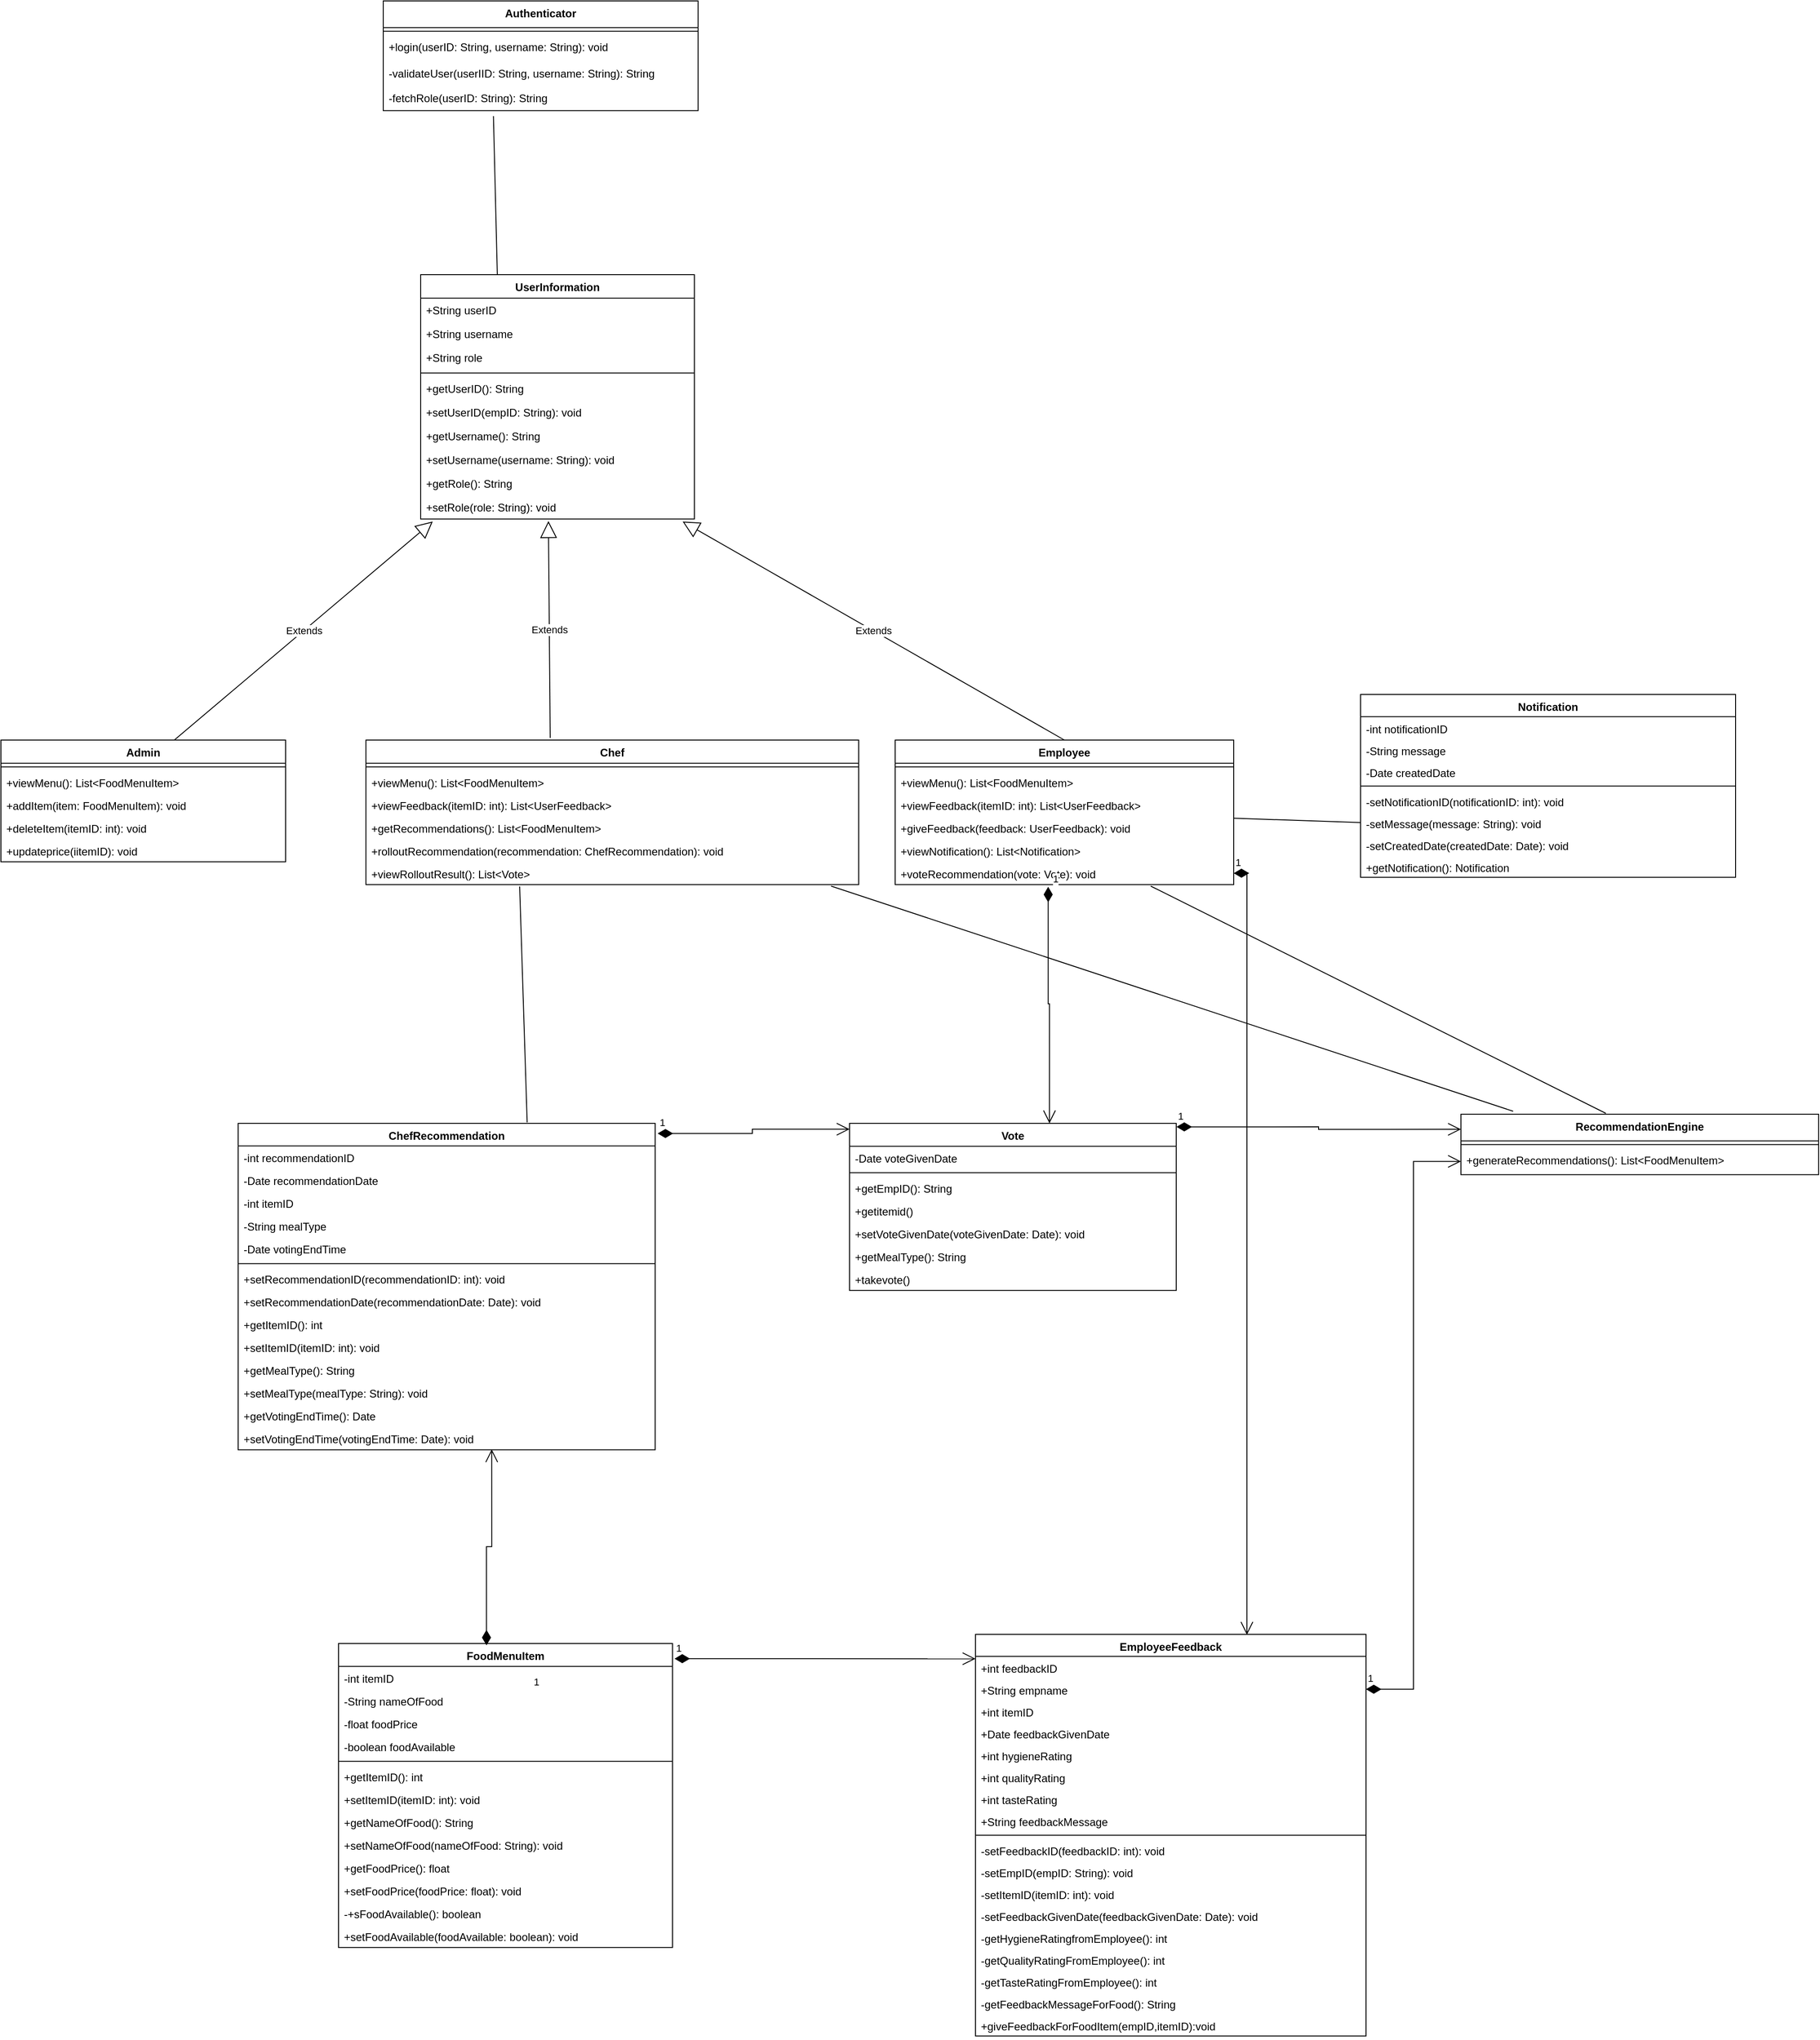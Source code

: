 <mxfile version="24.5.3" type="device">
  <diagram id="C5RBs43oDa-KdzZeNtuy" name="Page-1">
    <mxGraphModel dx="320" dy="548" grid="1" gridSize="10" guides="1" tooltips="1" connect="1" arrows="1" fold="1" page="1" pageScale="1" pageWidth="827" pageHeight="1169" math="0" shadow="0">
      <root>
        <mxCell id="WIyWlLk6GJQsqaUBKTNV-0" />
        <mxCell id="WIyWlLk6GJQsqaUBKTNV-1" parent="WIyWlLk6GJQsqaUBKTNV-0" />
        <mxCell id="cY4BxSLgCt7iq80Eg620-0" value="Authenticator" style="swimlane;fontStyle=1;align=center;verticalAlign=top;childLayout=stackLayout;horizontal=1;startSize=29.2;horizontalStack=0;resizeParent=1;resizeParentMax=0;resizeLast=0;collapsible=0;marginBottom=0;" parent="WIyWlLk6GJQsqaUBKTNV-1" vertex="1">
          <mxGeometry x="1309" y="330" width="345" height="120.2" as="geometry" />
        </mxCell>
        <mxCell id="cY4BxSLgCt7iq80Eg620-1" style="line;strokeWidth=1;fillColor=none;align=left;verticalAlign=middle;spacingTop=-1;spacingLeft=3;spacingRight=3;rotatable=0;labelPosition=right;points=[];portConstraint=eastwest;strokeColor=inherit;" parent="cY4BxSLgCt7iq80Eg620-0" vertex="1">
          <mxGeometry y="29.2" width="345" height="8" as="geometry" />
        </mxCell>
        <mxCell id="cY4BxSLgCt7iq80Eg620-2" value="+login(userID: String, username: String): void" style="text;strokeColor=none;fillColor=none;align=left;verticalAlign=top;spacingLeft=4;spacingRight=4;overflow=hidden;rotatable=0;points=[[0,0.5],[1,0.5]];portConstraint=eastwest;" parent="cY4BxSLgCt7iq80Eg620-0" vertex="1">
          <mxGeometry y="37.2" width="345" height="29" as="geometry" />
        </mxCell>
        <mxCell id="cY4BxSLgCt7iq80Eg620-5" value="-validateUser(userIID: String, username: String): String" style="text;strokeColor=none;fillColor=none;align=left;verticalAlign=top;spacingLeft=4;spacingRight=4;overflow=hidden;rotatable=0;points=[[0,0.5],[1,0.5]];portConstraint=eastwest;" parent="cY4BxSLgCt7iq80Eg620-0" vertex="1">
          <mxGeometry y="66.2" width="345" height="27" as="geometry" />
        </mxCell>
        <mxCell id="cY4BxSLgCt7iq80Eg620-6" value="-fetchRole(userID: String): String" style="text;strokeColor=none;fillColor=none;align=left;verticalAlign=top;spacingLeft=4;spacingRight=4;overflow=hidden;rotatable=0;points=[[0,0.5],[1,0.5]];portConstraint=eastwest;" parent="cY4BxSLgCt7iq80Eg620-0" vertex="1">
          <mxGeometry y="93.2" width="345" height="27" as="geometry" />
        </mxCell>
        <mxCell id="cY4BxSLgCt7iq80Eg620-7" value="UserInformation" style="swimlane;fontStyle=1;align=center;verticalAlign=top;childLayout=stackLayout;horizontal=1;startSize=25.7;horizontalStack=0;resizeParent=1;resizeParentMax=0;resizeLast=0;collapsible=0;marginBottom=0;" parent="WIyWlLk6GJQsqaUBKTNV-1" vertex="1">
          <mxGeometry x="1350" y="630" width="300" height="267.7" as="geometry" />
        </mxCell>
        <mxCell id="cY4BxSLgCt7iq80Eg620-8" value="+String userID" style="text;strokeColor=none;fillColor=none;align=left;verticalAlign=top;spacingLeft=4;spacingRight=4;overflow=hidden;rotatable=0;points=[[0,0.5],[1,0.5]];portConstraint=eastwest;" parent="cY4BxSLgCt7iq80Eg620-7" vertex="1">
          <mxGeometry y="25.7" width="300" height="26" as="geometry" />
        </mxCell>
        <mxCell id="cY4BxSLgCt7iq80Eg620-9" value="+String username" style="text;strokeColor=none;fillColor=none;align=left;verticalAlign=top;spacingLeft=4;spacingRight=4;overflow=hidden;rotatable=0;points=[[0,0.5],[1,0.5]];portConstraint=eastwest;" parent="cY4BxSLgCt7iq80Eg620-7" vertex="1">
          <mxGeometry y="51.7" width="300" height="26" as="geometry" />
        </mxCell>
        <mxCell id="cY4BxSLgCt7iq80Eg620-10" value="+String role" style="text;strokeColor=none;fillColor=none;align=left;verticalAlign=top;spacingLeft=4;spacingRight=4;overflow=hidden;rotatable=0;points=[[0,0.5],[1,0.5]];portConstraint=eastwest;" parent="cY4BxSLgCt7iq80Eg620-7" vertex="1">
          <mxGeometry y="77.7" width="300" height="26" as="geometry" />
        </mxCell>
        <mxCell id="cY4BxSLgCt7iq80Eg620-11" style="line;strokeWidth=1;fillColor=none;align=left;verticalAlign=middle;spacingTop=-1;spacingLeft=3;spacingRight=3;rotatable=0;labelPosition=right;points=[];portConstraint=eastwest;strokeColor=inherit;" parent="cY4BxSLgCt7iq80Eg620-7" vertex="1">
          <mxGeometry y="103.7" width="300" height="8" as="geometry" />
        </mxCell>
        <mxCell id="cY4BxSLgCt7iq80Eg620-12" value="+getUserID(): String" style="text;strokeColor=none;fillColor=none;align=left;verticalAlign=top;spacingLeft=4;spacingRight=4;overflow=hidden;rotatable=0;points=[[0,0.5],[1,0.5]];portConstraint=eastwest;" parent="cY4BxSLgCt7iq80Eg620-7" vertex="1">
          <mxGeometry y="111.7" width="300" height="26" as="geometry" />
        </mxCell>
        <mxCell id="cY4BxSLgCt7iq80Eg620-13" value="+setUserID(empID: String): void" style="text;strokeColor=none;fillColor=none;align=left;verticalAlign=top;spacingLeft=4;spacingRight=4;overflow=hidden;rotatable=0;points=[[0,0.5],[1,0.5]];portConstraint=eastwest;" parent="cY4BxSLgCt7iq80Eg620-7" vertex="1">
          <mxGeometry y="137.7" width="300" height="26" as="geometry" />
        </mxCell>
        <mxCell id="cY4BxSLgCt7iq80Eg620-14" value="+getUsername(): String" style="text;strokeColor=none;fillColor=none;align=left;verticalAlign=top;spacingLeft=4;spacingRight=4;overflow=hidden;rotatable=0;points=[[0,0.5],[1,0.5]];portConstraint=eastwest;" parent="cY4BxSLgCt7iq80Eg620-7" vertex="1">
          <mxGeometry y="163.7" width="300" height="26" as="geometry" />
        </mxCell>
        <mxCell id="cY4BxSLgCt7iq80Eg620-15" value="+setUsername(username: String): void" style="text;strokeColor=none;fillColor=none;align=left;verticalAlign=top;spacingLeft=4;spacingRight=4;overflow=hidden;rotatable=0;points=[[0,0.5],[1,0.5]];portConstraint=eastwest;" parent="cY4BxSLgCt7iq80Eg620-7" vertex="1">
          <mxGeometry y="189.7" width="300" height="26" as="geometry" />
        </mxCell>
        <mxCell id="cY4BxSLgCt7iq80Eg620-16" value="+getRole(): String" style="text;strokeColor=none;fillColor=none;align=left;verticalAlign=top;spacingLeft=4;spacingRight=4;overflow=hidden;rotatable=0;points=[[0,0.5],[1,0.5]];portConstraint=eastwest;" parent="cY4BxSLgCt7iq80Eg620-7" vertex="1">
          <mxGeometry y="215.7" width="300" height="26" as="geometry" />
        </mxCell>
        <mxCell id="cY4BxSLgCt7iq80Eg620-17" value="+setRole(role: String): void" style="text;strokeColor=none;fillColor=none;align=left;verticalAlign=top;spacingLeft=4;spacingRight=4;overflow=hidden;rotatable=0;points=[[0,0.5],[1,0.5]];portConstraint=eastwest;" parent="cY4BxSLgCt7iq80Eg620-7" vertex="1">
          <mxGeometry y="241.7" width="300" height="26" as="geometry" />
        </mxCell>
        <mxCell id="cY4BxSLgCt7iq80Eg620-18" value="Admin" style="swimlane;fontStyle=1;align=center;verticalAlign=top;childLayout=stackLayout;horizontal=1;startSize=25.385;horizontalStack=0;resizeParent=1;resizeParentMax=0;resizeLast=0;collapsible=0;marginBottom=0;" parent="WIyWlLk6GJQsqaUBKTNV-1" vertex="1">
          <mxGeometry x="890" y="1140" width="312" height="133.385" as="geometry" />
        </mxCell>
        <mxCell id="cY4BxSLgCt7iq80Eg620-19" style="line;strokeWidth=1;fillColor=none;align=left;verticalAlign=middle;spacingTop=-1;spacingLeft=3;spacingRight=3;rotatable=0;labelPosition=right;points=[];portConstraint=eastwest;strokeColor=inherit;" parent="cY4BxSLgCt7iq80Eg620-18" vertex="1">
          <mxGeometry y="25.385" width="312" height="8" as="geometry" />
        </mxCell>
        <mxCell id="cY4BxSLgCt7iq80Eg620-20" value="+viewMenu(): List&lt;FoodMenuItem&gt;" style="text;strokeColor=none;fillColor=none;align=left;verticalAlign=top;spacingLeft=4;spacingRight=4;overflow=hidden;rotatable=0;points=[[0,0.5],[1,0.5]];portConstraint=eastwest;" parent="cY4BxSLgCt7iq80Eg620-18" vertex="1">
          <mxGeometry y="33.385" width="312" height="25" as="geometry" />
        </mxCell>
        <mxCell id="cY4BxSLgCt7iq80Eg620-21" value="+addItem(item: FoodMenuItem): void" style="text;strokeColor=none;fillColor=none;align=left;verticalAlign=top;spacingLeft=4;spacingRight=4;overflow=hidden;rotatable=0;points=[[0,0.5],[1,0.5]];portConstraint=eastwest;" parent="cY4BxSLgCt7iq80Eg620-18" vertex="1">
          <mxGeometry y="58.385" width="312" height="25" as="geometry" />
        </mxCell>
        <mxCell id="cY4BxSLgCt7iq80Eg620-22" value="+deleteItem(itemID: int): void" style="text;strokeColor=none;fillColor=none;align=left;verticalAlign=top;spacingLeft=4;spacingRight=4;overflow=hidden;rotatable=0;points=[[0,0.5],[1,0.5]];portConstraint=eastwest;" parent="cY4BxSLgCt7iq80Eg620-18" vertex="1">
          <mxGeometry y="83.385" width="312" height="25" as="geometry" />
        </mxCell>
        <mxCell id="cY4BxSLgCt7iq80Eg620-23" value="+updateprice(iitemID): void" style="text;strokeColor=none;fillColor=none;align=left;verticalAlign=top;spacingLeft=4;spacingRight=4;overflow=hidden;rotatable=0;points=[[0,0.5],[1,0.5]];portConstraint=eastwest;" parent="cY4BxSLgCt7iq80Eg620-18" vertex="1">
          <mxGeometry y="108.385" width="312" height="25" as="geometry" />
        </mxCell>
        <mxCell id="cY4BxSLgCt7iq80Eg620-25" value="Employee" style="swimlane;fontStyle=1;align=center;verticalAlign=top;childLayout=stackLayout;horizontal=1;startSize=25.385;horizontalStack=0;resizeParent=1;resizeParentMax=0;resizeLast=0;collapsible=0;marginBottom=0;" parent="WIyWlLk6GJQsqaUBKTNV-1" vertex="1">
          <mxGeometry x="1870" y="1140" width="371" height="158.385" as="geometry" />
        </mxCell>
        <mxCell id="cY4BxSLgCt7iq80Eg620-26" style="line;strokeWidth=1;fillColor=none;align=left;verticalAlign=middle;spacingTop=-1;spacingLeft=3;spacingRight=3;rotatable=0;labelPosition=right;points=[];portConstraint=eastwest;strokeColor=inherit;" parent="cY4BxSLgCt7iq80Eg620-25" vertex="1">
          <mxGeometry y="25.385" width="371" height="8" as="geometry" />
        </mxCell>
        <mxCell id="cY4BxSLgCt7iq80Eg620-27" value="+viewMenu(): List&lt;FoodMenuItem&gt;" style="text;strokeColor=none;fillColor=none;align=left;verticalAlign=top;spacingLeft=4;spacingRight=4;overflow=hidden;rotatable=0;points=[[0,0.5],[1,0.5]];portConstraint=eastwest;" parent="cY4BxSLgCt7iq80Eg620-25" vertex="1">
          <mxGeometry y="33.385" width="371" height="25" as="geometry" />
        </mxCell>
        <mxCell id="cY4BxSLgCt7iq80Eg620-28" value="+viewFeedback(itemID: int): List&lt;UserFeedback&gt;" style="text;strokeColor=none;fillColor=none;align=left;verticalAlign=top;spacingLeft=4;spacingRight=4;overflow=hidden;rotatable=0;points=[[0,0.5],[1,0.5]];portConstraint=eastwest;" parent="cY4BxSLgCt7iq80Eg620-25" vertex="1">
          <mxGeometry y="58.385" width="371" height="25" as="geometry" />
        </mxCell>
        <mxCell id="cY4BxSLgCt7iq80Eg620-29" value="+giveFeedback(feedback: UserFeedback): void" style="text;strokeColor=none;fillColor=none;align=left;verticalAlign=top;spacingLeft=4;spacingRight=4;overflow=hidden;rotatable=0;points=[[0,0.5],[1,0.5]];portConstraint=eastwest;" parent="cY4BxSLgCt7iq80Eg620-25" vertex="1">
          <mxGeometry y="83.385" width="371" height="25" as="geometry" />
        </mxCell>
        <mxCell id="cY4BxSLgCt7iq80Eg620-30" value="+viewNotification(): List&lt;Notification&gt;" style="text;strokeColor=none;fillColor=none;align=left;verticalAlign=top;spacingLeft=4;spacingRight=4;overflow=hidden;rotatable=0;points=[[0,0.5],[1,0.5]];portConstraint=eastwest;" parent="cY4BxSLgCt7iq80Eg620-25" vertex="1">
          <mxGeometry y="108.385" width="371" height="25" as="geometry" />
        </mxCell>
        <mxCell id="cY4BxSLgCt7iq80Eg620-31" value="+voteRecommendation(vote: Vote): void" style="text;strokeColor=none;fillColor=none;align=left;verticalAlign=top;spacingLeft=4;spacingRight=4;overflow=hidden;rotatable=0;points=[[0,0.5],[1,0.5]];portConstraint=eastwest;" parent="cY4BxSLgCt7iq80Eg620-25" vertex="1">
          <mxGeometry y="133.385" width="371" height="25" as="geometry" />
        </mxCell>
        <mxCell id="cY4BxSLgCt7iq80Eg620-32" value="Chef" style="swimlane;fontStyle=1;align=center;verticalAlign=top;childLayout=stackLayout;horizontal=1;startSize=25.385;horizontalStack=0;resizeParent=1;resizeParentMax=0;resizeLast=0;collapsible=0;marginBottom=0;" parent="WIyWlLk6GJQsqaUBKTNV-1" vertex="1">
          <mxGeometry x="1290" y="1140" width="540" height="158.385" as="geometry" />
        </mxCell>
        <mxCell id="cY4BxSLgCt7iq80Eg620-33" style="line;strokeWidth=1;fillColor=none;align=left;verticalAlign=middle;spacingTop=-1;spacingLeft=3;spacingRight=3;rotatable=0;labelPosition=right;points=[];portConstraint=eastwest;strokeColor=inherit;" parent="cY4BxSLgCt7iq80Eg620-32" vertex="1">
          <mxGeometry y="25.385" width="540" height="8" as="geometry" />
        </mxCell>
        <mxCell id="cY4BxSLgCt7iq80Eg620-34" value="+viewMenu(): List&lt;FoodMenuItem&gt;" style="text;strokeColor=none;fillColor=none;align=left;verticalAlign=top;spacingLeft=4;spacingRight=4;overflow=hidden;rotatable=0;points=[[0,0.5],[1,0.5]];portConstraint=eastwest;" parent="cY4BxSLgCt7iq80Eg620-32" vertex="1">
          <mxGeometry y="33.385" width="540" height="25" as="geometry" />
        </mxCell>
        <mxCell id="cY4BxSLgCt7iq80Eg620-35" value="+viewFeedback(itemID: int): List&lt;UserFeedback&gt;" style="text;strokeColor=none;fillColor=none;align=left;verticalAlign=top;spacingLeft=4;spacingRight=4;overflow=hidden;rotatable=0;points=[[0,0.5],[1,0.5]];portConstraint=eastwest;" parent="cY4BxSLgCt7iq80Eg620-32" vertex="1">
          <mxGeometry y="58.385" width="540" height="25" as="geometry" />
        </mxCell>
        <mxCell id="cY4BxSLgCt7iq80Eg620-36" value="+getRecommendations(): List&lt;FoodMenuItem&gt;" style="text;strokeColor=none;fillColor=none;align=left;verticalAlign=top;spacingLeft=4;spacingRight=4;overflow=hidden;rotatable=0;points=[[0,0.5],[1,0.5]];portConstraint=eastwest;" parent="cY4BxSLgCt7iq80Eg620-32" vertex="1">
          <mxGeometry y="83.385" width="540" height="25" as="geometry" />
        </mxCell>
        <mxCell id="cY4BxSLgCt7iq80Eg620-37" value="+rolloutRecommendation(recommendation: ChefRecommendation): void" style="text;strokeColor=none;fillColor=none;align=left;verticalAlign=top;spacingLeft=4;spacingRight=4;overflow=hidden;rotatable=0;points=[[0,0.5],[1,0.5]];portConstraint=eastwest;" parent="cY4BxSLgCt7iq80Eg620-32" vertex="1">
          <mxGeometry y="108.385" width="540" height="25" as="geometry" />
        </mxCell>
        <mxCell id="cY4BxSLgCt7iq80Eg620-38" value="+viewRolloutResult(): List&lt;Vote&gt;" style="text;strokeColor=none;fillColor=none;align=left;verticalAlign=top;spacingLeft=4;spacingRight=4;overflow=hidden;rotatable=0;points=[[0,0.5],[1,0.5]];portConstraint=eastwest;" parent="cY4BxSLgCt7iq80Eg620-32" vertex="1">
          <mxGeometry y="133.385" width="540" height="25" as="geometry" />
        </mxCell>
        <mxCell id="cY4BxSLgCt7iq80Eg620-39" value="FoodMenuItem" style="swimlane;fontStyle=1;align=center;verticalAlign=top;childLayout=stackLayout;horizontal=1;startSize=25.077;horizontalStack=0;resizeParent=1;resizeParentMax=0;resizeLast=0;collapsible=0;marginBottom=0;" parent="WIyWlLk6GJQsqaUBKTNV-1" vertex="1">
          <mxGeometry x="1260" y="2130" width="366" height="333.077" as="geometry" />
        </mxCell>
        <mxCell id="cY4BxSLgCt7iq80Eg620-40" value="-int itemID" style="text;strokeColor=none;fillColor=none;align=left;verticalAlign=top;spacingLeft=4;spacingRight=4;overflow=hidden;rotatable=0;points=[[0,0.5],[1,0.5]];portConstraint=eastwest;" parent="cY4BxSLgCt7iq80Eg620-39" vertex="1">
          <mxGeometry y="25.077" width="366" height="25" as="geometry" />
        </mxCell>
        <mxCell id="cY4BxSLgCt7iq80Eg620-41" value="-String nameOfFood" style="text;strokeColor=none;fillColor=none;align=left;verticalAlign=top;spacingLeft=4;spacingRight=4;overflow=hidden;rotatable=0;points=[[0,0.5],[1,0.5]];portConstraint=eastwest;" parent="cY4BxSLgCt7iq80Eg620-39" vertex="1">
          <mxGeometry y="50.077" width="366" height="25" as="geometry" />
        </mxCell>
        <mxCell id="cY4BxSLgCt7iq80Eg620-42" value="-float foodPrice" style="text;strokeColor=none;fillColor=none;align=left;verticalAlign=top;spacingLeft=4;spacingRight=4;overflow=hidden;rotatable=0;points=[[0,0.5],[1,0.5]];portConstraint=eastwest;" parent="cY4BxSLgCt7iq80Eg620-39" vertex="1">
          <mxGeometry y="75.077" width="366" height="25" as="geometry" />
        </mxCell>
        <mxCell id="cY4BxSLgCt7iq80Eg620-43" value="-boolean foodAvailable" style="text;strokeColor=none;fillColor=none;align=left;verticalAlign=top;spacingLeft=4;spacingRight=4;overflow=hidden;rotatable=0;points=[[0,0.5],[1,0.5]];portConstraint=eastwest;" parent="cY4BxSLgCt7iq80Eg620-39" vertex="1">
          <mxGeometry y="100.077" width="366" height="25" as="geometry" />
        </mxCell>
        <mxCell id="cY4BxSLgCt7iq80Eg620-44" style="line;strokeWidth=1;fillColor=none;align=left;verticalAlign=middle;spacingTop=-1;spacingLeft=3;spacingRight=3;rotatable=0;labelPosition=right;points=[];portConstraint=eastwest;strokeColor=inherit;" parent="cY4BxSLgCt7iq80Eg620-39" vertex="1">
          <mxGeometry y="125.077" width="366" height="8" as="geometry" />
        </mxCell>
        <mxCell id="cY4BxSLgCt7iq80Eg620-45" value="+getItemID(): int" style="text;strokeColor=none;fillColor=none;align=left;verticalAlign=top;spacingLeft=4;spacingRight=4;overflow=hidden;rotatable=0;points=[[0,0.5],[1,0.5]];portConstraint=eastwest;" parent="cY4BxSLgCt7iq80Eg620-39" vertex="1">
          <mxGeometry y="133.077" width="366" height="25" as="geometry" />
        </mxCell>
        <mxCell id="cY4BxSLgCt7iq80Eg620-46" value="+setItemID(itemID: int): void" style="text;strokeColor=none;fillColor=none;align=left;verticalAlign=top;spacingLeft=4;spacingRight=4;overflow=hidden;rotatable=0;points=[[0,0.5],[1,0.5]];portConstraint=eastwest;" parent="cY4BxSLgCt7iq80Eg620-39" vertex="1">
          <mxGeometry y="158.077" width="366" height="25" as="geometry" />
        </mxCell>
        <mxCell id="cY4BxSLgCt7iq80Eg620-47" value="+getNameOfFood(): String" style="text;strokeColor=none;fillColor=none;align=left;verticalAlign=top;spacingLeft=4;spacingRight=4;overflow=hidden;rotatable=0;points=[[0,0.5],[1,0.5]];portConstraint=eastwest;" parent="cY4BxSLgCt7iq80Eg620-39" vertex="1">
          <mxGeometry y="183.077" width="366" height="25" as="geometry" />
        </mxCell>
        <mxCell id="cY4BxSLgCt7iq80Eg620-48" value="+setNameOfFood(nameOfFood: String): void" style="text;strokeColor=none;fillColor=none;align=left;verticalAlign=top;spacingLeft=4;spacingRight=4;overflow=hidden;rotatable=0;points=[[0,0.5],[1,0.5]];portConstraint=eastwest;" parent="cY4BxSLgCt7iq80Eg620-39" vertex="1">
          <mxGeometry y="208.077" width="366" height="25" as="geometry" />
        </mxCell>
        <mxCell id="cY4BxSLgCt7iq80Eg620-49" value="+getFoodPrice(): float" style="text;strokeColor=none;fillColor=none;align=left;verticalAlign=top;spacingLeft=4;spacingRight=4;overflow=hidden;rotatable=0;points=[[0,0.5],[1,0.5]];portConstraint=eastwest;" parent="cY4BxSLgCt7iq80Eg620-39" vertex="1">
          <mxGeometry y="233.077" width="366" height="25" as="geometry" />
        </mxCell>
        <mxCell id="cY4BxSLgCt7iq80Eg620-50" value="+setFoodPrice(foodPrice: float): void" style="text;strokeColor=none;fillColor=none;align=left;verticalAlign=top;spacingLeft=4;spacingRight=4;overflow=hidden;rotatable=0;points=[[0,0.5],[1,0.5]];portConstraint=eastwest;" parent="cY4BxSLgCt7iq80Eg620-39" vertex="1">
          <mxGeometry y="258.077" width="366" height="25" as="geometry" />
        </mxCell>
        <mxCell id="cY4BxSLgCt7iq80Eg620-51" value="-+sFoodAvailable(): boolean" style="text;strokeColor=none;fillColor=none;align=left;verticalAlign=top;spacingLeft=4;spacingRight=4;overflow=hidden;rotatable=0;points=[[0,0.5],[1,0.5]];portConstraint=eastwest;" parent="cY4BxSLgCt7iq80Eg620-39" vertex="1">
          <mxGeometry y="283.077" width="366" height="25" as="geometry" />
        </mxCell>
        <mxCell id="cY4BxSLgCt7iq80Eg620-52" value="+setFoodAvailable(foodAvailable: boolean): void" style="text;strokeColor=none;fillColor=none;align=left;verticalAlign=top;spacingLeft=4;spacingRight=4;overflow=hidden;rotatable=0;points=[[0,0.5],[1,0.5]];portConstraint=eastwest;" parent="cY4BxSLgCt7iq80Eg620-39" vertex="1">
          <mxGeometry y="308.077" width="366" height="25" as="geometry" />
        </mxCell>
        <mxCell id="cY4BxSLgCt7iq80Eg620-53" value="EmployeeFeedback" style="swimlane;fontStyle=1;align=center;verticalAlign=top;childLayout=stackLayout;horizontal=1;startSize=24.08;horizontalStack=0;resizeParent=1;resizeParentMax=0;resizeLast=0;collapsible=0;marginBottom=0;" parent="WIyWlLk6GJQsqaUBKTNV-1" vertex="1">
          <mxGeometry x="1958" y="2120" width="428" height="440.08" as="geometry" />
        </mxCell>
        <mxCell id="cY4BxSLgCt7iq80Eg620-54" value="+int feedbackID" style="text;strokeColor=none;fillColor=none;align=left;verticalAlign=top;spacingLeft=4;spacingRight=4;overflow=hidden;rotatable=0;points=[[0,0.5],[1,0.5]];portConstraint=eastwest;" parent="cY4BxSLgCt7iq80Eg620-53" vertex="1">
          <mxGeometry y="24.08" width="428" height="24" as="geometry" />
        </mxCell>
        <mxCell id="cY4BxSLgCt7iq80Eg620-55" value="+String empname" style="text;strokeColor=none;fillColor=none;align=left;verticalAlign=top;spacingLeft=4;spacingRight=4;overflow=hidden;rotatable=0;points=[[0,0.5],[1,0.5]];portConstraint=eastwest;" parent="cY4BxSLgCt7iq80Eg620-53" vertex="1">
          <mxGeometry y="48.08" width="428" height="24" as="geometry" />
        </mxCell>
        <mxCell id="cY4BxSLgCt7iq80Eg620-56" value="+int itemID" style="text;strokeColor=none;fillColor=none;align=left;verticalAlign=top;spacingLeft=4;spacingRight=4;overflow=hidden;rotatable=0;points=[[0,0.5],[1,0.5]];portConstraint=eastwest;" parent="cY4BxSLgCt7iq80Eg620-53" vertex="1">
          <mxGeometry y="72.08" width="428" height="24" as="geometry" />
        </mxCell>
        <mxCell id="cY4BxSLgCt7iq80Eg620-57" value="+Date feedbackGivenDate" style="text;strokeColor=none;fillColor=none;align=left;verticalAlign=top;spacingLeft=4;spacingRight=4;overflow=hidden;rotatable=0;points=[[0,0.5],[1,0.5]];portConstraint=eastwest;" parent="cY4BxSLgCt7iq80Eg620-53" vertex="1">
          <mxGeometry y="96.08" width="428" height="24" as="geometry" />
        </mxCell>
        <mxCell id="cY4BxSLgCt7iq80Eg620-58" value="+int hygieneRating" style="text;strokeColor=none;fillColor=none;align=left;verticalAlign=top;spacingLeft=4;spacingRight=4;overflow=hidden;rotatable=0;points=[[0,0.5],[1,0.5]];portConstraint=eastwest;" parent="cY4BxSLgCt7iq80Eg620-53" vertex="1">
          <mxGeometry y="120.08" width="428" height="24" as="geometry" />
        </mxCell>
        <mxCell id="cY4BxSLgCt7iq80Eg620-59" value="+int qualityRating" style="text;strokeColor=none;fillColor=none;align=left;verticalAlign=top;spacingLeft=4;spacingRight=4;overflow=hidden;rotatable=0;points=[[0,0.5],[1,0.5]];portConstraint=eastwest;" parent="cY4BxSLgCt7iq80Eg620-53" vertex="1">
          <mxGeometry y="144.08" width="428" height="24" as="geometry" />
        </mxCell>
        <mxCell id="cY4BxSLgCt7iq80Eg620-60" value="+int tasteRating" style="text;strokeColor=none;fillColor=none;align=left;verticalAlign=top;spacingLeft=4;spacingRight=4;overflow=hidden;rotatable=0;points=[[0,0.5],[1,0.5]];portConstraint=eastwest;" parent="cY4BxSLgCt7iq80Eg620-53" vertex="1">
          <mxGeometry y="168.08" width="428" height="24" as="geometry" />
        </mxCell>
        <mxCell id="cY4BxSLgCt7iq80Eg620-61" value="+String feedbackMessage" style="text;strokeColor=none;fillColor=none;align=left;verticalAlign=top;spacingLeft=4;spacingRight=4;overflow=hidden;rotatable=0;points=[[0,0.5],[1,0.5]];portConstraint=eastwest;" parent="cY4BxSLgCt7iq80Eg620-53" vertex="1">
          <mxGeometry y="192.08" width="428" height="24" as="geometry" />
        </mxCell>
        <mxCell id="cY4BxSLgCt7iq80Eg620-62" style="line;strokeWidth=1;fillColor=none;align=left;verticalAlign=middle;spacingTop=-1;spacingLeft=3;spacingRight=3;rotatable=0;labelPosition=right;points=[];portConstraint=eastwest;strokeColor=inherit;" parent="cY4BxSLgCt7iq80Eg620-53" vertex="1">
          <mxGeometry y="216.08" width="428" height="8" as="geometry" />
        </mxCell>
        <mxCell id="cY4BxSLgCt7iq80Eg620-64" value="-setFeedbackID(feedbackID: int): void" style="text;strokeColor=none;fillColor=none;align=left;verticalAlign=top;spacingLeft=4;spacingRight=4;overflow=hidden;rotatable=0;points=[[0,0.5],[1,0.5]];portConstraint=eastwest;" parent="cY4BxSLgCt7iq80Eg620-53" vertex="1">
          <mxGeometry y="224.08" width="428" height="24" as="geometry" />
        </mxCell>
        <mxCell id="cY4BxSLgCt7iq80Eg620-66" value="-setEmpID(empID: String): void" style="text;strokeColor=none;fillColor=none;align=left;verticalAlign=top;spacingLeft=4;spacingRight=4;overflow=hidden;rotatable=0;points=[[0,0.5],[1,0.5]];portConstraint=eastwest;" parent="cY4BxSLgCt7iq80Eg620-53" vertex="1">
          <mxGeometry y="248.08" width="428" height="24" as="geometry" />
        </mxCell>
        <mxCell id="cY4BxSLgCt7iq80Eg620-68" value="-setItemID(itemID: int): void" style="text;strokeColor=none;fillColor=none;align=left;verticalAlign=top;spacingLeft=4;spacingRight=4;overflow=hidden;rotatable=0;points=[[0,0.5],[1,0.5]];portConstraint=eastwest;" parent="cY4BxSLgCt7iq80Eg620-53" vertex="1">
          <mxGeometry y="272.08" width="428" height="24" as="geometry" />
        </mxCell>
        <mxCell id="cY4BxSLgCt7iq80Eg620-70" value="-setFeedbackGivenDate(feedbackGivenDate: Date): void" style="text;strokeColor=none;fillColor=none;align=left;verticalAlign=top;spacingLeft=4;spacingRight=4;overflow=hidden;rotatable=0;points=[[0,0.5],[1,0.5]];portConstraint=eastwest;" parent="cY4BxSLgCt7iq80Eg620-53" vertex="1">
          <mxGeometry y="296.08" width="428" height="24" as="geometry" />
        </mxCell>
        <mxCell id="cY4BxSLgCt7iq80Eg620-71" value="-getHygieneRatingfromEmployee(): int" style="text;strokeColor=none;fillColor=none;align=left;verticalAlign=top;spacingLeft=4;spacingRight=4;overflow=hidden;rotatable=0;points=[[0,0.5],[1,0.5]];portConstraint=eastwest;" parent="cY4BxSLgCt7iq80Eg620-53" vertex="1">
          <mxGeometry y="320.08" width="428" height="24" as="geometry" />
        </mxCell>
        <mxCell id="cY4BxSLgCt7iq80Eg620-73" value="-getQualityRatingFromEmployee(): int" style="text;strokeColor=none;fillColor=none;align=left;verticalAlign=top;spacingLeft=4;spacingRight=4;overflow=hidden;rotatable=0;points=[[0,0.5],[1,0.5]];portConstraint=eastwest;" parent="cY4BxSLgCt7iq80Eg620-53" vertex="1">
          <mxGeometry y="344.08" width="428" height="24" as="geometry" />
        </mxCell>
        <mxCell id="cY4BxSLgCt7iq80Eg620-75" value="-getTasteRatingFromEmployee(): int" style="text;strokeColor=none;fillColor=none;align=left;verticalAlign=top;spacingLeft=4;spacingRight=4;overflow=hidden;rotatable=0;points=[[0,0.5],[1,0.5]];portConstraint=eastwest;" parent="cY4BxSLgCt7iq80Eg620-53" vertex="1">
          <mxGeometry y="368.08" width="428" height="24" as="geometry" />
        </mxCell>
        <mxCell id="cY4BxSLgCt7iq80Eg620-77" value="-getFeedbackMessageForFood(): String" style="text;strokeColor=none;fillColor=none;align=left;verticalAlign=top;spacingLeft=4;spacingRight=4;overflow=hidden;rotatable=0;points=[[0,0.5],[1,0.5]];portConstraint=eastwest;" parent="cY4BxSLgCt7iq80Eg620-53" vertex="1">
          <mxGeometry y="392.08" width="428" height="24" as="geometry" />
        </mxCell>
        <mxCell id="--QUuMbQdPjx6qEVResA-56" value="+giveFeedbackForFoodItem(empID,itemID):void " style="text;strokeColor=none;fillColor=none;align=left;verticalAlign=top;spacingLeft=4;spacingRight=4;overflow=hidden;rotatable=0;points=[[0,0.5],[1,0.5]];portConstraint=eastwest;" parent="cY4BxSLgCt7iq80Eg620-53" vertex="1">
          <mxGeometry y="416.08" width="428" height="24" as="geometry" />
        </mxCell>
        <mxCell id="cY4BxSLgCt7iq80Eg620-79" value="RecommendationEngine" style="swimlane;fontStyle=1;align=center;verticalAlign=top;childLayout=stackLayout;horizontal=1;startSize=29.2;horizontalStack=0;resizeParent=1;resizeParentMax=0;resizeLast=0;collapsible=0;marginBottom=0;" parent="WIyWlLk6GJQsqaUBKTNV-1" vertex="1">
          <mxGeometry x="2490" y="1550" width="392" height="66.2" as="geometry" />
        </mxCell>
        <mxCell id="cY4BxSLgCt7iq80Eg620-80" style="line;strokeWidth=1;fillColor=none;align=left;verticalAlign=middle;spacingTop=-1;spacingLeft=3;spacingRight=3;rotatable=0;labelPosition=right;points=[];portConstraint=eastwest;strokeColor=inherit;" parent="cY4BxSLgCt7iq80Eg620-79" vertex="1">
          <mxGeometry y="29.2" width="392" height="8" as="geometry" />
        </mxCell>
        <mxCell id="cY4BxSLgCt7iq80Eg620-81" value="+generateRecommendations(): List&lt;FoodMenuItem&gt;" style="text;strokeColor=none;fillColor=none;align=left;verticalAlign=top;spacingLeft=4;spacingRight=4;overflow=hidden;rotatable=0;points=[[0,0.5],[1,0.5]];portConstraint=eastwest;" parent="cY4BxSLgCt7iq80Eg620-79" vertex="1">
          <mxGeometry y="37.2" width="392" height="29" as="geometry" />
        </mxCell>
        <mxCell id="cY4BxSLgCt7iq80Eg620-82" value="Notification" style="swimlane;fontStyle=1;align=center;verticalAlign=top;childLayout=stackLayout;horizontal=1;startSize=24.421;horizontalStack=0;resizeParent=1;resizeParentMax=0;resizeLast=0;collapsible=0;marginBottom=0;" parent="WIyWlLk6GJQsqaUBKTNV-1" vertex="1">
          <mxGeometry x="2380" y="1090" width="411" height="200.421" as="geometry" />
        </mxCell>
        <mxCell id="cY4BxSLgCt7iq80Eg620-83" value="-int notificationID" style="text;strokeColor=none;fillColor=none;align=left;verticalAlign=top;spacingLeft=4;spacingRight=4;overflow=hidden;rotatable=0;points=[[0,0.5],[1,0.5]];portConstraint=eastwest;" parent="cY4BxSLgCt7iq80Eg620-82" vertex="1">
          <mxGeometry y="24.421" width="411" height="24" as="geometry" />
        </mxCell>
        <mxCell id="cY4BxSLgCt7iq80Eg620-85" value="-String message" style="text;strokeColor=none;fillColor=none;align=left;verticalAlign=top;spacingLeft=4;spacingRight=4;overflow=hidden;rotatable=0;points=[[0,0.5],[1,0.5]];portConstraint=eastwest;" parent="cY4BxSLgCt7iq80Eg620-82" vertex="1">
          <mxGeometry y="48.421" width="411" height="24" as="geometry" />
        </mxCell>
        <mxCell id="cY4BxSLgCt7iq80Eg620-86" value="-Date createdDate" style="text;strokeColor=none;fillColor=none;align=left;verticalAlign=top;spacingLeft=4;spacingRight=4;overflow=hidden;rotatable=0;points=[[0,0.5],[1,0.5]];portConstraint=eastwest;" parent="cY4BxSLgCt7iq80Eg620-82" vertex="1">
          <mxGeometry y="72.421" width="411" height="24" as="geometry" />
        </mxCell>
        <mxCell id="cY4BxSLgCt7iq80Eg620-89" style="line;strokeWidth=1;fillColor=none;align=left;verticalAlign=middle;spacingTop=-1;spacingLeft=3;spacingRight=3;rotatable=0;labelPosition=right;points=[];portConstraint=eastwest;strokeColor=inherit;" parent="cY4BxSLgCt7iq80Eg620-82" vertex="1">
          <mxGeometry y="96.421" width="411" height="8" as="geometry" />
        </mxCell>
        <mxCell id="cY4BxSLgCt7iq80Eg620-91" value="-setNotificationID(notificationID: int): void" style="text;strokeColor=none;fillColor=none;align=left;verticalAlign=top;spacingLeft=4;spacingRight=4;overflow=hidden;rotatable=0;points=[[0,0.5],[1,0.5]];portConstraint=eastwest;" parent="cY4BxSLgCt7iq80Eg620-82" vertex="1">
          <mxGeometry y="104.421" width="411" height="24" as="geometry" />
        </mxCell>
        <mxCell id="cY4BxSLgCt7iq80Eg620-95" value="-setMessage(message: String): void" style="text;strokeColor=none;fillColor=none;align=left;verticalAlign=top;spacingLeft=4;spacingRight=4;overflow=hidden;rotatable=0;points=[[0,0.5],[1,0.5]];portConstraint=eastwest;" parent="cY4BxSLgCt7iq80Eg620-82" vertex="1">
          <mxGeometry y="128.421" width="411" height="24" as="geometry" />
        </mxCell>
        <mxCell id="cY4BxSLgCt7iq80Eg620-97" value="-setCreatedDate(createdDate: Date): void" style="text;strokeColor=none;fillColor=none;align=left;verticalAlign=top;spacingLeft=4;spacingRight=4;overflow=hidden;rotatable=0;points=[[0,0.5],[1,0.5]];portConstraint=eastwest;" parent="cY4BxSLgCt7iq80Eg620-82" vertex="1">
          <mxGeometry y="152.421" width="411" height="24" as="geometry" />
        </mxCell>
        <mxCell id="--QUuMbQdPjx6qEVResA-57" value="+getNotification(): Notification" style="text;strokeColor=none;fillColor=none;align=left;verticalAlign=top;spacingLeft=4;spacingRight=4;overflow=hidden;rotatable=0;points=[[0,0.5],[1,0.5]];portConstraint=eastwest;" parent="cY4BxSLgCt7iq80Eg620-82" vertex="1">
          <mxGeometry y="176.421" width="411" height="24" as="geometry" />
        </mxCell>
        <mxCell id="cY4BxSLgCt7iq80Eg620-102" value="ChefRecommendation" style="swimlane;fontStyle=1;align=center;verticalAlign=top;childLayout=stackLayout;horizontal=1;startSize=24.688;horizontalStack=0;resizeParent=1;resizeParentMax=0;resizeLast=0;collapsible=0;marginBottom=0;" parent="WIyWlLk6GJQsqaUBKTNV-1" vertex="1">
          <mxGeometry x="1150" y="1560" width="457" height="357.688" as="geometry" />
        </mxCell>
        <mxCell id="cY4BxSLgCt7iq80Eg620-103" value="-int recommendationID" style="text;strokeColor=none;fillColor=none;align=left;verticalAlign=top;spacingLeft=4;spacingRight=4;overflow=hidden;rotatable=0;points=[[0,0.5],[1,0.5]];portConstraint=eastwest;" parent="cY4BxSLgCt7iq80Eg620-102" vertex="1">
          <mxGeometry y="24.688" width="457" height="25" as="geometry" />
        </mxCell>
        <mxCell id="cY4BxSLgCt7iq80Eg620-104" value="-Date recommendationDate" style="text;strokeColor=none;fillColor=none;align=left;verticalAlign=top;spacingLeft=4;spacingRight=4;overflow=hidden;rotatable=0;points=[[0,0.5],[1,0.5]];portConstraint=eastwest;" parent="cY4BxSLgCt7iq80Eg620-102" vertex="1">
          <mxGeometry y="49.688" width="457" height="25" as="geometry" />
        </mxCell>
        <mxCell id="cY4BxSLgCt7iq80Eg620-105" value="-int itemID" style="text;strokeColor=none;fillColor=none;align=left;verticalAlign=top;spacingLeft=4;spacingRight=4;overflow=hidden;rotatable=0;points=[[0,0.5],[1,0.5]];portConstraint=eastwest;" parent="cY4BxSLgCt7iq80Eg620-102" vertex="1">
          <mxGeometry y="74.688" width="457" height="25" as="geometry" />
        </mxCell>
        <mxCell id="cY4BxSLgCt7iq80Eg620-106" value="-String mealType" style="text;strokeColor=none;fillColor=none;align=left;verticalAlign=top;spacingLeft=4;spacingRight=4;overflow=hidden;rotatable=0;points=[[0,0.5],[1,0.5]];portConstraint=eastwest;" parent="cY4BxSLgCt7iq80Eg620-102" vertex="1">
          <mxGeometry y="99.688" width="457" height="25" as="geometry" />
        </mxCell>
        <mxCell id="cY4BxSLgCt7iq80Eg620-107" value="-Date votingEndTime" style="text;strokeColor=none;fillColor=none;align=left;verticalAlign=top;spacingLeft=4;spacingRight=4;overflow=hidden;rotatable=0;points=[[0,0.5],[1,0.5]];portConstraint=eastwest;" parent="cY4BxSLgCt7iq80Eg620-102" vertex="1">
          <mxGeometry y="124.688" width="457" height="25" as="geometry" />
        </mxCell>
        <mxCell id="cY4BxSLgCt7iq80Eg620-108" style="line;strokeWidth=1;fillColor=none;align=left;verticalAlign=middle;spacingTop=-1;spacingLeft=3;spacingRight=3;rotatable=0;labelPosition=right;points=[];portConstraint=eastwest;strokeColor=inherit;" parent="cY4BxSLgCt7iq80Eg620-102" vertex="1">
          <mxGeometry y="149.688" width="457" height="8" as="geometry" />
        </mxCell>
        <mxCell id="cY4BxSLgCt7iq80Eg620-110" value="+setRecommendationID(recommendationID: int): void" style="text;strokeColor=none;fillColor=none;align=left;verticalAlign=top;spacingLeft=4;spacingRight=4;overflow=hidden;rotatable=0;points=[[0,0.5],[1,0.5]];portConstraint=eastwest;" parent="cY4BxSLgCt7iq80Eg620-102" vertex="1">
          <mxGeometry y="157.688" width="457" height="25" as="geometry" />
        </mxCell>
        <mxCell id="cY4BxSLgCt7iq80Eg620-112" value="+setRecommendationDate(recommendationDate: Date): void" style="text;strokeColor=none;fillColor=none;align=left;verticalAlign=top;spacingLeft=4;spacingRight=4;overflow=hidden;rotatable=0;points=[[0,0.5],[1,0.5]];portConstraint=eastwest;" parent="cY4BxSLgCt7iq80Eg620-102" vertex="1">
          <mxGeometry y="182.688" width="457" height="25" as="geometry" />
        </mxCell>
        <mxCell id="cY4BxSLgCt7iq80Eg620-113" value="+getItemID(): int" style="text;strokeColor=none;fillColor=none;align=left;verticalAlign=top;spacingLeft=4;spacingRight=4;overflow=hidden;rotatable=0;points=[[0,0.5],[1,0.5]];portConstraint=eastwest;" parent="cY4BxSLgCt7iq80Eg620-102" vertex="1">
          <mxGeometry y="207.688" width="457" height="25" as="geometry" />
        </mxCell>
        <mxCell id="cY4BxSLgCt7iq80Eg620-114" value="+setItemID(itemID: int): void" style="text;strokeColor=none;fillColor=none;align=left;verticalAlign=top;spacingLeft=4;spacingRight=4;overflow=hidden;rotatable=0;points=[[0,0.5],[1,0.5]];portConstraint=eastwest;" parent="cY4BxSLgCt7iq80Eg620-102" vertex="1">
          <mxGeometry y="232.688" width="457" height="25" as="geometry" />
        </mxCell>
        <mxCell id="cY4BxSLgCt7iq80Eg620-115" value="+getMealType(): String" style="text;strokeColor=none;fillColor=none;align=left;verticalAlign=top;spacingLeft=4;spacingRight=4;overflow=hidden;rotatable=0;points=[[0,0.5],[1,0.5]];portConstraint=eastwest;" parent="cY4BxSLgCt7iq80Eg620-102" vertex="1">
          <mxGeometry y="257.688" width="457" height="25" as="geometry" />
        </mxCell>
        <mxCell id="cY4BxSLgCt7iq80Eg620-116" value="+setMealType(mealType: String): void" style="text;strokeColor=none;fillColor=none;align=left;verticalAlign=top;spacingLeft=4;spacingRight=4;overflow=hidden;rotatable=0;points=[[0,0.5],[1,0.5]];portConstraint=eastwest;" parent="cY4BxSLgCt7iq80Eg620-102" vertex="1">
          <mxGeometry y="282.688" width="457" height="25" as="geometry" />
        </mxCell>
        <mxCell id="cY4BxSLgCt7iq80Eg620-117" value="+getVotingEndTime(): Date" style="text;strokeColor=none;fillColor=none;align=left;verticalAlign=top;spacingLeft=4;spacingRight=4;overflow=hidden;rotatable=0;points=[[0,0.5],[1,0.5]];portConstraint=eastwest;" parent="cY4BxSLgCt7iq80Eg620-102" vertex="1">
          <mxGeometry y="307.688" width="457" height="25" as="geometry" />
        </mxCell>
        <mxCell id="cY4BxSLgCt7iq80Eg620-118" value="+setVotingEndTime(votingEndTime: Date): void" style="text;strokeColor=none;fillColor=none;align=left;verticalAlign=top;spacingLeft=4;spacingRight=4;overflow=hidden;rotatable=0;points=[[0,0.5],[1,0.5]];portConstraint=eastwest;" parent="cY4BxSLgCt7iq80Eg620-102" vertex="1">
          <mxGeometry y="332.688" width="457" height="25" as="geometry" />
        </mxCell>
        <mxCell id="cY4BxSLgCt7iq80Eg620-119" value="Vote" style="swimlane;fontStyle=1;align=center;verticalAlign=top;childLayout=stackLayout;horizontal=1;startSize=25.077;horizontalStack=0;resizeParent=1;resizeParentMax=0;resizeLast=0;collapsible=0;marginBottom=0;" parent="WIyWlLk6GJQsqaUBKTNV-1" vertex="1">
          <mxGeometry x="1820" y="1560" width="358" height="183.077" as="geometry" />
        </mxCell>
        <mxCell id="cY4BxSLgCt7iq80Eg620-121" value="-Date voteGivenDate" style="text;strokeColor=none;fillColor=none;align=left;verticalAlign=top;spacingLeft=4;spacingRight=4;overflow=hidden;rotatable=0;points=[[0,0.5],[1,0.5]];portConstraint=eastwest;" parent="cY4BxSLgCt7iq80Eg620-119" vertex="1">
          <mxGeometry y="25.077" width="358" height="25" as="geometry" />
        </mxCell>
        <mxCell id="cY4BxSLgCt7iq80Eg620-124" style="line;strokeWidth=1;fillColor=none;align=left;verticalAlign=middle;spacingTop=-1;spacingLeft=3;spacingRight=3;rotatable=0;labelPosition=right;points=[];portConstraint=eastwest;strokeColor=inherit;" parent="cY4BxSLgCt7iq80Eg620-119" vertex="1">
          <mxGeometry y="50.077" width="358" height="8" as="geometry" />
        </mxCell>
        <mxCell id="cY4BxSLgCt7iq80Eg620-125" value="+getEmpID(): String" style="text;strokeColor=none;fillColor=none;align=left;verticalAlign=top;spacingLeft=4;spacingRight=4;overflow=hidden;rotatable=0;points=[[0,0.5],[1,0.5]];portConstraint=eastwest;" parent="cY4BxSLgCt7iq80Eg620-119" vertex="1">
          <mxGeometry y="58.077" width="358" height="25" as="geometry" />
        </mxCell>
        <mxCell id="--QUuMbQdPjx6qEVResA-26" value="+getitemid()" style="text;strokeColor=none;fillColor=none;align=left;verticalAlign=top;spacingLeft=4;spacingRight=4;overflow=hidden;rotatable=0;points=[[0,0.5],[1,0.5]];portConstraint=eastwest;" parent="cY4BxSLgCt7iq80Eg620-119" vertex="1">
          <mxGeometry y="83.077" width="358" height="25" as="geometry" />
        </mxCell>
        <mxCell id="cY4BxSLgCt7iq80Eg620-128" value="+setVoteGivenDate(voteGivenDate: Date): void" style="text;strokeColor=none;fillColor=none;align=left;verticalAlign=top;spacingLeft=4;spacingRight=4;overflow=hidden;rotatable=0;points=[[0,0.5],[1,0.5]];portConstraint=eastwest;" parent="cY4BxSLgCt7iq80Eg620-119" vertex="1">
          <mxGeometry y="108.077" width="358" height="25" as="geometry" />
        </mxCell>
        <mxCell id="cY4BxSLgCt7iq80Eg620-129" value="+getMealType(): String" style="text;strokeColor=none;fillColor=none;align=left;verticalAlign=top;spacingLeft=4;spacingRight=4;overflow=hidden;rotatable=0;points=[[0,0.5],[1,0.5]];portConstraint=eastwest;" parent="cY4BxSLgCt7iq80Eg620-119" vertex="1">
          <mxGeometry y="133.077" width="358" height="25" as="geometry" />
        </mxCell>
        <mxCell id="cY4BxSLgCt7iq80Eg620-132" value="+takevote()" style="text;strokeColor=none;fillColor=none;align=left;verticalAlign=top;spacingLeft=4;spacingRight=4;overflow=hidden;rotatable=0;points=[[0,0.5],[1,0.5]];portConstraint=eastwest;" parent="cY4BxSLgCt7iq80Eg620-119" vertex="1">
          <mxGeometry y="158.077" width="358" height="25" as="geometry" />
        </mxCell>
        <mxCell id="--QUuMbQdPjx6qEVResA-2" value="Extends" style="endArrow=block;endSize=16;endFill=0;html=1;rounded=0;exitX=0.5;exitY=0;exitDx=0;exitDy=0;entryX=0.957;entryY=1.109;entryDx=0;entryDy=0;entryPerimeter=0;" parent="WIyWlLk6GJQsqaUBKTNV-1" source="cY4BxSLgCt7iq80Eg620-25" target="cY4BxSLgCt7iq80Eg620-17" edge="1">
          <mxGeometry width="160" relative="1" as="geometry">
            <mxPoint x="1512.532" y="1129.997" as="sourcePoint" />
            <mxPoint x="1487.47" y="903.342" as="targetPoint" />
          </mxGeometry>
        </mxCell>
        <mxCell id="--QUuMbQdPjx6qEVResA-4" value="Extends" style="endArrow=block;endSize=16;endFill=0;html=1;rounded=0;exitX=0.374;exitY=-0.015;exitDx=0;exitDy=0;exitPerimeter=0;" parent="WIyWlLk6GJQsqaUBKTNV-1" source="cY4BxSLgCt7iq80Eg620-32" edge="1">
          <mxGeometry width="160" relative="1" as="geometry">
            <mxPoint x="1945.54" y="1137.066" as="sourcePoint" />
            <mxPoint x="1490" y="900" as="targetPoint" />
          </mxGeometry>
        </mxCell>
        <mxCell id="--QUuMbQdPjx6qEVResA-5" value="Extends" style="endArrow=block;endSize=16;endFill=0;html=1;rounded=0;entryX=0.044;entryY=1.109;entryDx=0;entryDy=0;entryPerimeter=0;exitX=0.609;exitY=0;exitDx=0;exitDy=0;exitPerimeter=0;" parent="WIyWlLk6GJQsqaUBKTNV-1" source="cY4BxSLgCt7iq80Eg620-18" target="cY4BxSLgCt7iq80Eg620-17" edge="1">
          <mxGeometry width="160" relative="1" as="geometry">
            <mxPoint x="1400" y="1160" as="sourcePoint" />
            <mxPoint x="1560" y="1160" as="targetPoint" />
          </mxGeometry>
        </mxCell>
        <mxCell id="--QUuMbQdPjx6qEVResA-7" value="1" style="endArrow=open;html=1;endSize=12;startArrow=diamondThin;startSize=14;startFill=1;edgeStyle=orthogonalEdgeStyle;align=left;verticalAlign=bottom;rounded=0;exitX=1.006;exitY=0.05;exitDx=0;exitDy=0;exitPerimeter=0;entryX=0;entryY=0.11;entryDx=0;entryDy=0;entryPerimeter=0;" parent="WIyWlLk6GJQsqaUBKTNV-1" source="cY4BxSLgCt7iq80Eg620-39" target="cY4BxSLgCt7iq80Eg620-54" edge="1">
          <mxGeometry x="-1" y="3" relative="1" as="geometry">
            <mxPoint x="1600" y="2300" as="sourcePoint" />
            <mxPoint x="1760" y="2300" as="targetPoint" />
          </mxGeometry>
        </mxCell>
        <mxCell id="--QUuMbQdPjx6qEVResA-8" value="1" style="endArrow=open;html=1;endSize=12;startArrow=diamondThin;startSize=14;startFill=1;edgeStyle=orthogonalEdgeStyle;align=left;verticalAlign=bottom;rounded=0;entryX=0.695;entryY=0.001;entryDx=0;entryDy=0;entryPerimeter=0;exitX=1;exitY=0.5;exitDx=0;exitDy=0;" parent="WIyWlLk6GJQsqaUBKTNV-1" source="cY4BxSLgCt7iq80Eg620-31" target="cY4BxSLgCt7iq80Eg620-53" edge="1">
          <mxGeometry x="-1" y="3" relative="1" as="geometry">
            <mxPoint x="2130" y="1660" as="sourcePoint" />
            <mxPoint x="2512" y="1860" as="targetPoint" />
          </mxGeometry>
        </mxCell>
        <mxCell id="--QUuMbQdPjx6qEVResA-13" value="1" style="endArrow=open;html=1;endSize=12;startArrow=diamondThin;startSize=14;startFill=1;edgeStyle=orthogonalEdgeStyle;align=left;verticalAlign=bottom;rounded=0;exitX=1.006;exitY=0.031;exitDx=0;exitDy=0;exitPerimeter=0;entryX=0;entryY=0.035;entryDx=0;entryDy=0;entryPerimeter=0;" parent="WIyWlLk6GJQsqaUBKTNV-1" source="cY4BxSLgCt7iq80Eg620-102" target="cY4BxSLgCt7iq80Eg620-119" edge="1">
          <mxGeometry x="-1" y="3" relative="1" as="geometry">
            <mxPoint x="1790" y="1700" as="sourcePoint" />
            <mxPoint x="1819" y="1580" as="targetPoint" />
          </mxGeometry>
        </mxCell>
        <mxCell id="--QUuMbQdPjx6qEVResA-15" value="1" style="endArrow=open;html=1;endSize=12;startArrow=diamondThin;startSize=14;startFill=1;edgeStyle=orthogonalEdgeStyle;align=left;verticalAlign=bottom;rounded=0;exitX=0.452;exitY=1.097;exitDx=0;exitDy=0;exitPerimeter=0;entryX=0.612;entryY=0;entryDx=0;entryDy=0;entryPerimeter=0;" parent="WIyWlLk6GJQsqaUBKTNV-1" source="cY4BxSLgCt7iq80Eg620-31" target="cY4BxSLgCt7iq80Eg620-119" edge="1">
          <mxGeometry x="-1" y="3" relative="1" as="geometry">
            <mxPoint x="2029.833" y="1300.01" as="sourcePoint" />
            <mxPoint x="2039.0" y="1550" as="targetPoint" />
            <Array as="points">
              <mxPoint x="2039" y="1429" />
            </Array>
          </mxGeometry>
        </mxCell>
        <mxCell id="--QUuMbQdPjx6qEVResA-18" value="1" style="endArrow=open;html=1;endSize=12;startArrow=diamondThin;startSize=14;startFill=1;edgeStyle=orthogonalEdgeStyle;align=left;verticalAlign=bottom;rounded=0;entryX=0.608;entryY=0.981;entryDx=0;entryDy=0;entryPerimeter=0;exitX=0.443;exitY=0.006;exitDx=0;exitDy=0;exitPerimeter=0;" parent="WIyWlLk6GJQsqaUBKTNV-1" source="cY4BxSLgCt7iq80Eg620-39" target="cY4BxSLgCt7iq80Eg620-118" edge="1">
          <mxGeometry x="-1" y="-71" relative="1" as="geometry">
            <mxPoint x="1359.98" y="2060" as="sourcePoint" />
            <mxPoint x="1469.826" y="1950.012" as="targetPoint" />
            <mxPoint x="-21" y="49" as="offset" />
          </mxGeometry>
        </mxCell>
        <mxCell id="--QUuMbQdPjx6qEVResA-22" value="" style="endArrow=none;html=1;rounded=0;entryX=0.312;entryY=1.085;entryDx=0;entryDy=0;entryPerimeter=0;exitX=0.693;exitY=-0.003;exitDx=0;exitDy=0;exitPerimeter=0;" parent="WIyWlLk6GJQsqaUBKTNV-1" source="cY4BxSLgCt7iq80Eg620-102" target="cY4BxSLgCt7iq80Eg620-38" edge="1">
          <mxGeometry width="50" height="50" relative="1" as="geometry">
            <mxPoint x="1458" y="1550" as="sourcePoint" />
            <mxPoint x="1480" y="1410" as="targetPoint" />
          </mxGeometry>
        </mxCell>
        <mxCell id="--QUuMbQdPjx6qEVResA-23" value="1" style="endArrow=open;html=1;endSize=12;startArrow=diamondThin;startSize=14;startFill=1;edgeStyle=orthogonalEdgeStyle;align=left;verticalAlign=bottom;rounded=0;exitX=1.001;exitY=0.021;exitDx=0;exitDy=0;exitPerimeter=0;entryX=0;entryY=0.25;entryDx=0;entryDy=0;" parent="WIyWlLk6GJQsqaUBKTNV-1" source="cY4BxSLgCt7iq80Eg620-119" target="cY4BxSLgCt7iq80Eg620-79" edge="1">
          <mxGeometry x="-1" y="3" relative="1" as="geometry">
            <mxPoint x="2340" y="1690" as="sourcePoint" />
            <mxPoint x="2500" y="1690" as="targetPoint" />
          </mxGeometry>
        </mxCell>
        <mxCell id="--QUuMbQdPjx6qEVResA-24" value="1" style="endArrow=open;html=1;endSize=12;startArrow=diamondThin;startSize=14;startFill=1;edgeStyle=orthogonalEdgeStyle;align=left;verticalAlign=bottom;rounded=0;exitX=1;exitY=0.5;exitDx=0;exitDy=0;entryX=0;entryY=0.5;entryDx=0;entryDy=0;" parent="WIyWlLk6GJQsqaUBKTNV-1" source="cY4BxSLgCt7iq80Eg620-55" target="cY4BxSLgCt7iq80Eg620-81" edge="1">
          <mxGeometry x="-1" y="3" relative="1" as="geometry">
            <mxPoint x="2480" y="1770" as="sourcePoint" />
            <mxPoint x="2640" y="1770" as="targetPoint" />
          </mxGeometry>
        </mxCell>
        <mxCell id="--QUuMbQdPjx6qEVResA-25" value="" style="endArrow=none;html=1;rounded=0;entryX=0.35;entryY=1.224;entryDx=0;entryDy=0;entryPerimeter=0;exitX=0.28;exitY=0;exitDx=0;exitDy=0;exitPerimeter=0;" parent="WIyWlLk6GJQsqaUBKTNV-1" source="cY4BxSLgCt7iq80Eg620-7" target="cY4BxSLgCt7iq80Eg620-6" edge="1">
          <mxGeometry width="50" height="50" relative="1" as="geometry">
            <mxPoint x="1360" y="570" as="sourcePoint" />
            <mxPoint x="1472.875" y="481.027" as="targetPoint" />
          </mxGeometry>
        </mxCell>
        <mxCell id="--QUuMbQdPjx6qEVResA-58" value="" style="endArrow=none;html=1;rounded=0;entryX=0;entryY=0.5;entryDx=0;entryDy=0;" parent="WIyWlLk6GJQsqaUBKTNV-1" source="cY4BxSLgCt7iq80Eg620-25" target="cY4BxSLgCt7iq80Eg620-95" edge="1">
          <mxGeometry width="50" height="50" relative="1" as="geometry">
            <mxPoint x="2759.722" y="1160.0" as="sourcePoint" />
            <mxPoint x="2960" y="1100" as="targetPoint" />
          </mxGeometry>
        </mxCell>
        <mxCell id="--QUuMbQdPjx6qEVResA-61" value="" style="endArrow=none;html=1;rounded=0;fontFamily=Helvetica;fontSize=12;fontColor=default;entryX=0.405;entryY=-0.015;entryDx=0;entryDy=0;entryPerimeter=0;" parent="WIyWlLk6GJQsqaUBKTNV-1" target="cY4BxSLgCt7iq80Eg620-79" edge="1">
          <mxGeometry width="50" height="50" relative="1" as="geometry">
            <mxPoint x="2150" y="1300" as="sourcePoint" />
            <mxPoint x="2460" y="1480" as="targetPoint" />
          </mxGeometry>
        </mxCell>
        <mxCell id="--QUuMbQdPjx6qEVResA-62" value="" style="endArrow=none;html=1;rounded=0;fontFamily=Helvetica;fontSize=12;fontColor=default;exitX=0.944;exitY=1.065;exitDx=0;exitDy=0;exitPerimeter=0;entryX=0.146;entryY=-0.049;entryDx=0;entryDy=0;entryPerimeter=0;" parent="WIyWlLk6GJQsqaUBKTNV-1" source="cY4BxSLgCt7iq80Eg620-38" target="cY4BxSLgCt7iq80Eg620-79" edge="1">
          <mxGeometry width="50" height="50" relative="1" as="geometry">
            <mxPoint x="2090" y="1320" as="sourcePoint" />
            <mxPoint x="2300" y="1420" as="targetPoint" />
          </mxGeometry>
        </mxCell>
      </root>
    </mxGraphModel>
  </diagram>
</mxfile>
